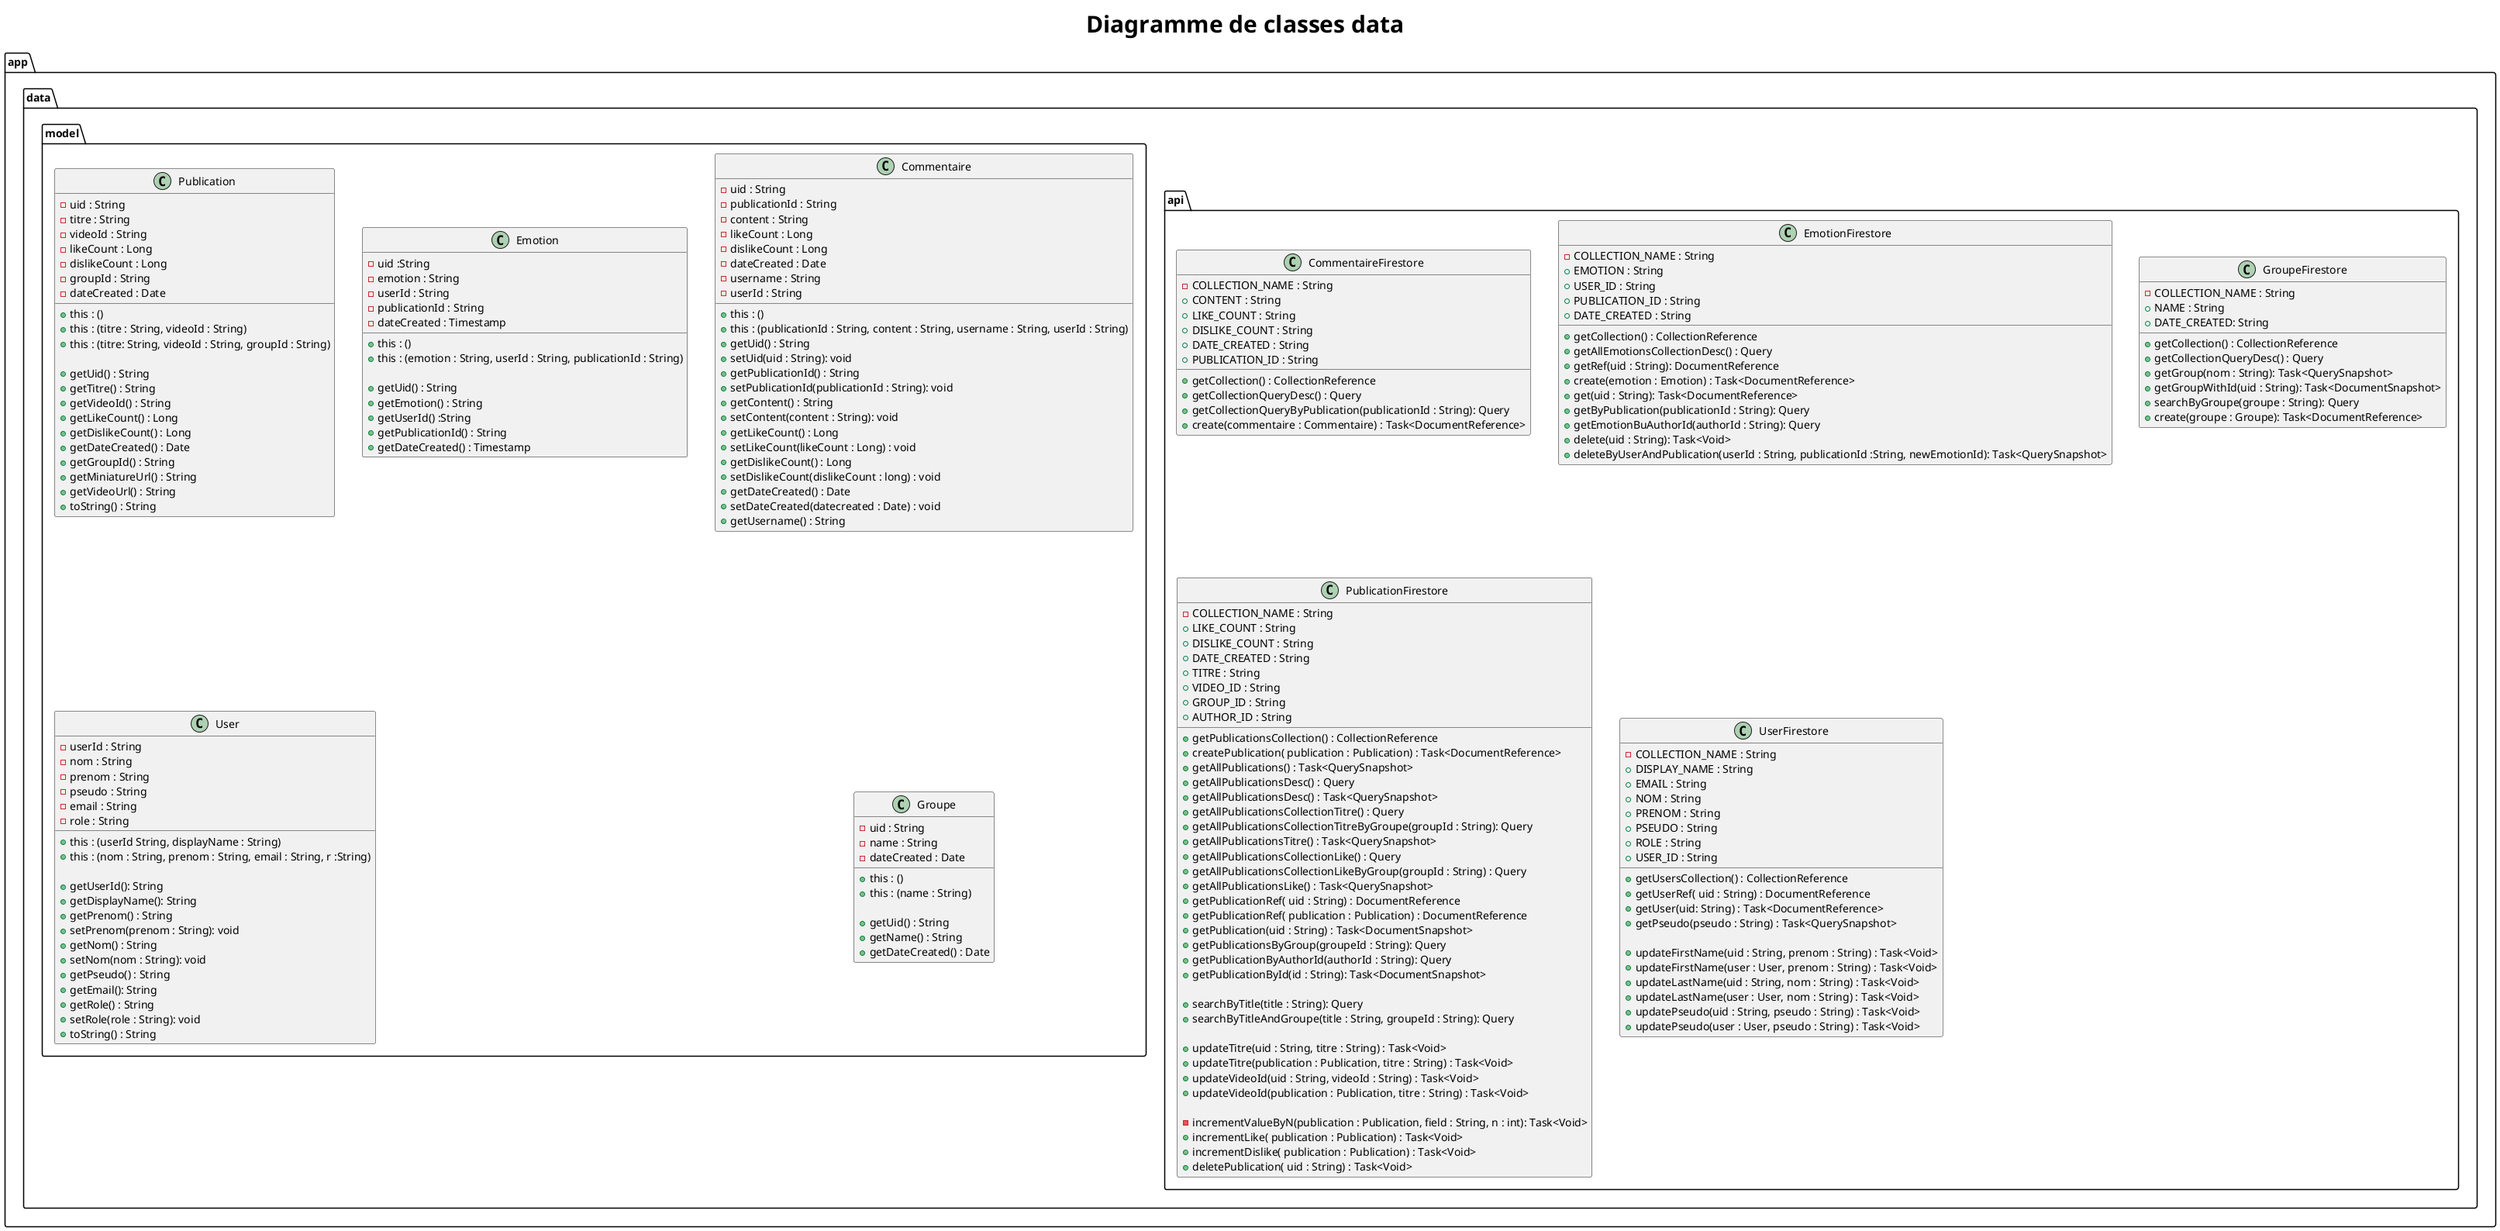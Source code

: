 @startuml modeldata
title <size:30><b>Diagramme de classes data</b></size>

package app{
 package data {

        package api{

            class CommentaireFirestore{
                - COLLECTION_NAME : String
                + CONTENT : String
                + LIKE_COUNT : String
                + DISLIKE_COUNT : String
                + DATE_CREATED : String
                + PUBLICATION_ID : String

                + getCollection() : CollectionReference
                + getCollectionQueryDesc() : Query
                + getCollectionQueryByPublication(publicationId : String): Query
                + create(commentaire : Commentaire) : Task<DocumentReference>
            }

            class EmotionFirestore{
                - COLLECTION_NAME : String
                + EMOTION : String
                + USER_ID : String
                + PUBLICATION_ID : String
                + DATE_CREATED : String

                + getCollection() : CollectionReference
                + getAllEmotionsCollectionDesc() : Query
                + getRef(uid : String): DocumentReference
                + create(emotion : Emotion) : Task<DocumentReference>
                + get(uid : String): Task<DocumentReference>
                + getByPublication(publicationId : String): Query
                + getEmotionBuAuthorId(authorId : String): Query
                + delete(uid : String): Task<Void>
                + deleteByUserAndPublication(userId : String, publicationId :String, newEmotionId): Task<QuerySnapshot>
            }


            class GroupeFirestore{
                - COLLECTION_NAME : String
                + NAME : String
                + DATE_CREATED: String

                + getCollection() : CollectionReference
                + getCollectionQueryDesc() : Query
                + getGroup(nom : String): Task<QuerySnapshot>
                + getGroupWithId(uid : String): Task<DocumentSnapshot>
                + searchByGroupe(groupe : String): Query
                + create(groupe : Groupe): Task<DocumentReference>
            }

            class PublicationFirestore{
                - COLLECTION_NAME : String
                + LIKE_COUNT : String
                + DISLIKE_COUNT : String
                + DATE_CREATED : String
                + TITRE : String
                + VIDEO_ID : String
                + GROUP_ID : String
                + AUTHOR_ID : String

                + getPublicationsCollection() : CollectionReference
                + createPublication( publication : Publication) : Task<DocumentReference>
                + getAllPublications() : Task<QuerySnapshot>
                + getAllPublicationsDesc() : Query
                + getAllPublicationsDesc() : Task<QuerySnapshot>
                + getAllPublicationsCollectionTitre() : Query
                + getAllPublicationsCollectionTitreByGroupe(groupId : String): Query
                + getAllPublicationsTitre() : Task<QuerySnapshot>
                + getAllPublicationsCollectionLike() : Query
                + getAllPublicationsCollectionLikeByGroup(groupId : String) : Query
                + getAllPublicationsLike() : Task<QuerySnapshot>
                + getPublicationRef( uid : String) : DocumentReference
                + getPublicationRef( publication : Publication) : DocumentReference
                + getPublication(uid : String) : Task<DocumentSnapshot>
                + getPublicationsByGroup(groupeId : String): Query
                + getPublicationByAuthorId(authorId : String): Query
                + getPublicationById(id : String): Task<DocumentSnapshot>

                + searchByTitle(title : String): Query
                + searchByTitleAndGroupe(title : String, groupeId : String): Query

                + updateTitre(uid : String, titre : String) : Task<Void>
                + updateTitre(publication : Publication, titre : String) : Task<Void>
                + updateVideoId(uid : String, videoId : String) : Task<Void>
                + updateVideoId(publication : Publication, titre : String) : Task<Void>

                - incrementValueByN(publication : Publication, field : String, n : int): Task<Void>
                + incrementLike( publication : Publication) : Task<Void>
                + incrementDislike( publication : Publication) : Task<Void>
                + deletePublication( uid : String) : Task<Void>
            }


            class UserFirestore{
                 - COLLECTION_NAME : String
                 + DISPLAY_NAME : String
                 + EMAIL : String
                 + NOM : String
                 + PRENOM : String
                 + PSEUDO : String
                 + ROLE : String
                 + USER_ID : String

                 + getUsersCollection() : CollectionReference
                 + getUserRef( uid : String) : DocumentReference
                 + getUser(uid: String) : Task<DocumentReference>
                 + getPseudo(pseudo : String) : Task<QuerySnapshot>

                + updateFirstName(uid : String, prenom : String) : Task<Void>
                + updateFirstName(user : User, prenom : String) : Task<Void>
                + updateLastName(uid : String, nom : String) : Task<Void>
                + updateLastName(user : User, nom : String) : Task<Void>
                + updatePseudo(uid : String, pseudo : String) : Task<Void>
                + updatePseudo(user : User, pseudo : String) : Task<Void>

            }

        }
        'fin api'

        package model{

            class Commentaire{
                - uid : String
                - publicationId : String
                - content : String
                - likeCount : Long
                - dislikeCount : Long
                - dateCreated : Date
                - username : String
                - userId : String

                + this : ()
                + this : (publicationId : String, content : String, username : String, userId : String)
                + getUid() : String
                + setUid(uid : String): void
                + getPublicationId() : String
                + setPublicationId(publicationId : String): void
                + getContent() : String
                + setContent(content : String): void
                + getLikeCount() : Long
                + setLikeCount(likeCount : Long) : void
                + getDislikeCount() : Long
                + setDislikeCount(dislikeCount : long) : void
                + getDateCreated() : Date
                + setDateCreated(datecreated : Date) : void
                + getUsername() : String
            }


            class Emotion{
                - uid :String
                - emotion : String
                - userId : String
                - publicationId : String
                - dateCreated : Timestamp

                + this : ()
                + this : (emotion : String, userId : String, publicationId : String)

                + getUid() : String
                + getEmotion() : String
                + getUserId() :String
                + getPublicationId() : String
                + getDateCreated() : Timestamp
            }

            class Groupe{
                - uid : String
                - name : String
                - dateCreated : Date

                + this : ()
                + this : (name : String)

                + getUid() : String
                + getName() : String
                + getDateCreated() : Date
            }

            class Publication{
                - uid : String
                - titre : String
                - videoId : String
                - likeCount : Long
                - dislikeCount : Long
                - groupId : String
                - dateCreated : Date

                + this : ()
                + this : (titre : String, videoId : String)
                + this : (titre: String, videoId : String, groupId : String)

                + getUid() : String
                + getTitre() : String
                + getVideoId() : String
                + getLikeCount() : Long
                + getDislikeCount() : Long
                + getDateCreated() : Date
                + getGroupId() : String
                + getMiniatureUrl() : String
                + getVideoUrl() : String
                + toString() : String
            }

            class User{
                - userId : String
                - nom : String
                - prenom : String
                - pseudo : String
                - email : String
                - role : String

                + this : (userId String, displayName : String)
                + this : (nom : String, prenom : String, email : String, r :String)

                + getUserId(): String
                + getDisplayName(): String
                + getPrenom() : String
                + setPrenom(prenom : String): void
                + getNom() : String
                + setNom(nom : String): void
                + getPseudo() : String
                + getEmail(): String
                + getRole() : String
                + setRole(role : String): void
                + toString() : String
            }

            Commentaire -[hidden]- Groupe
            Publication -[hidden]- User

        }
        'fin model'
    }
    'fin data'
}

@enduml
